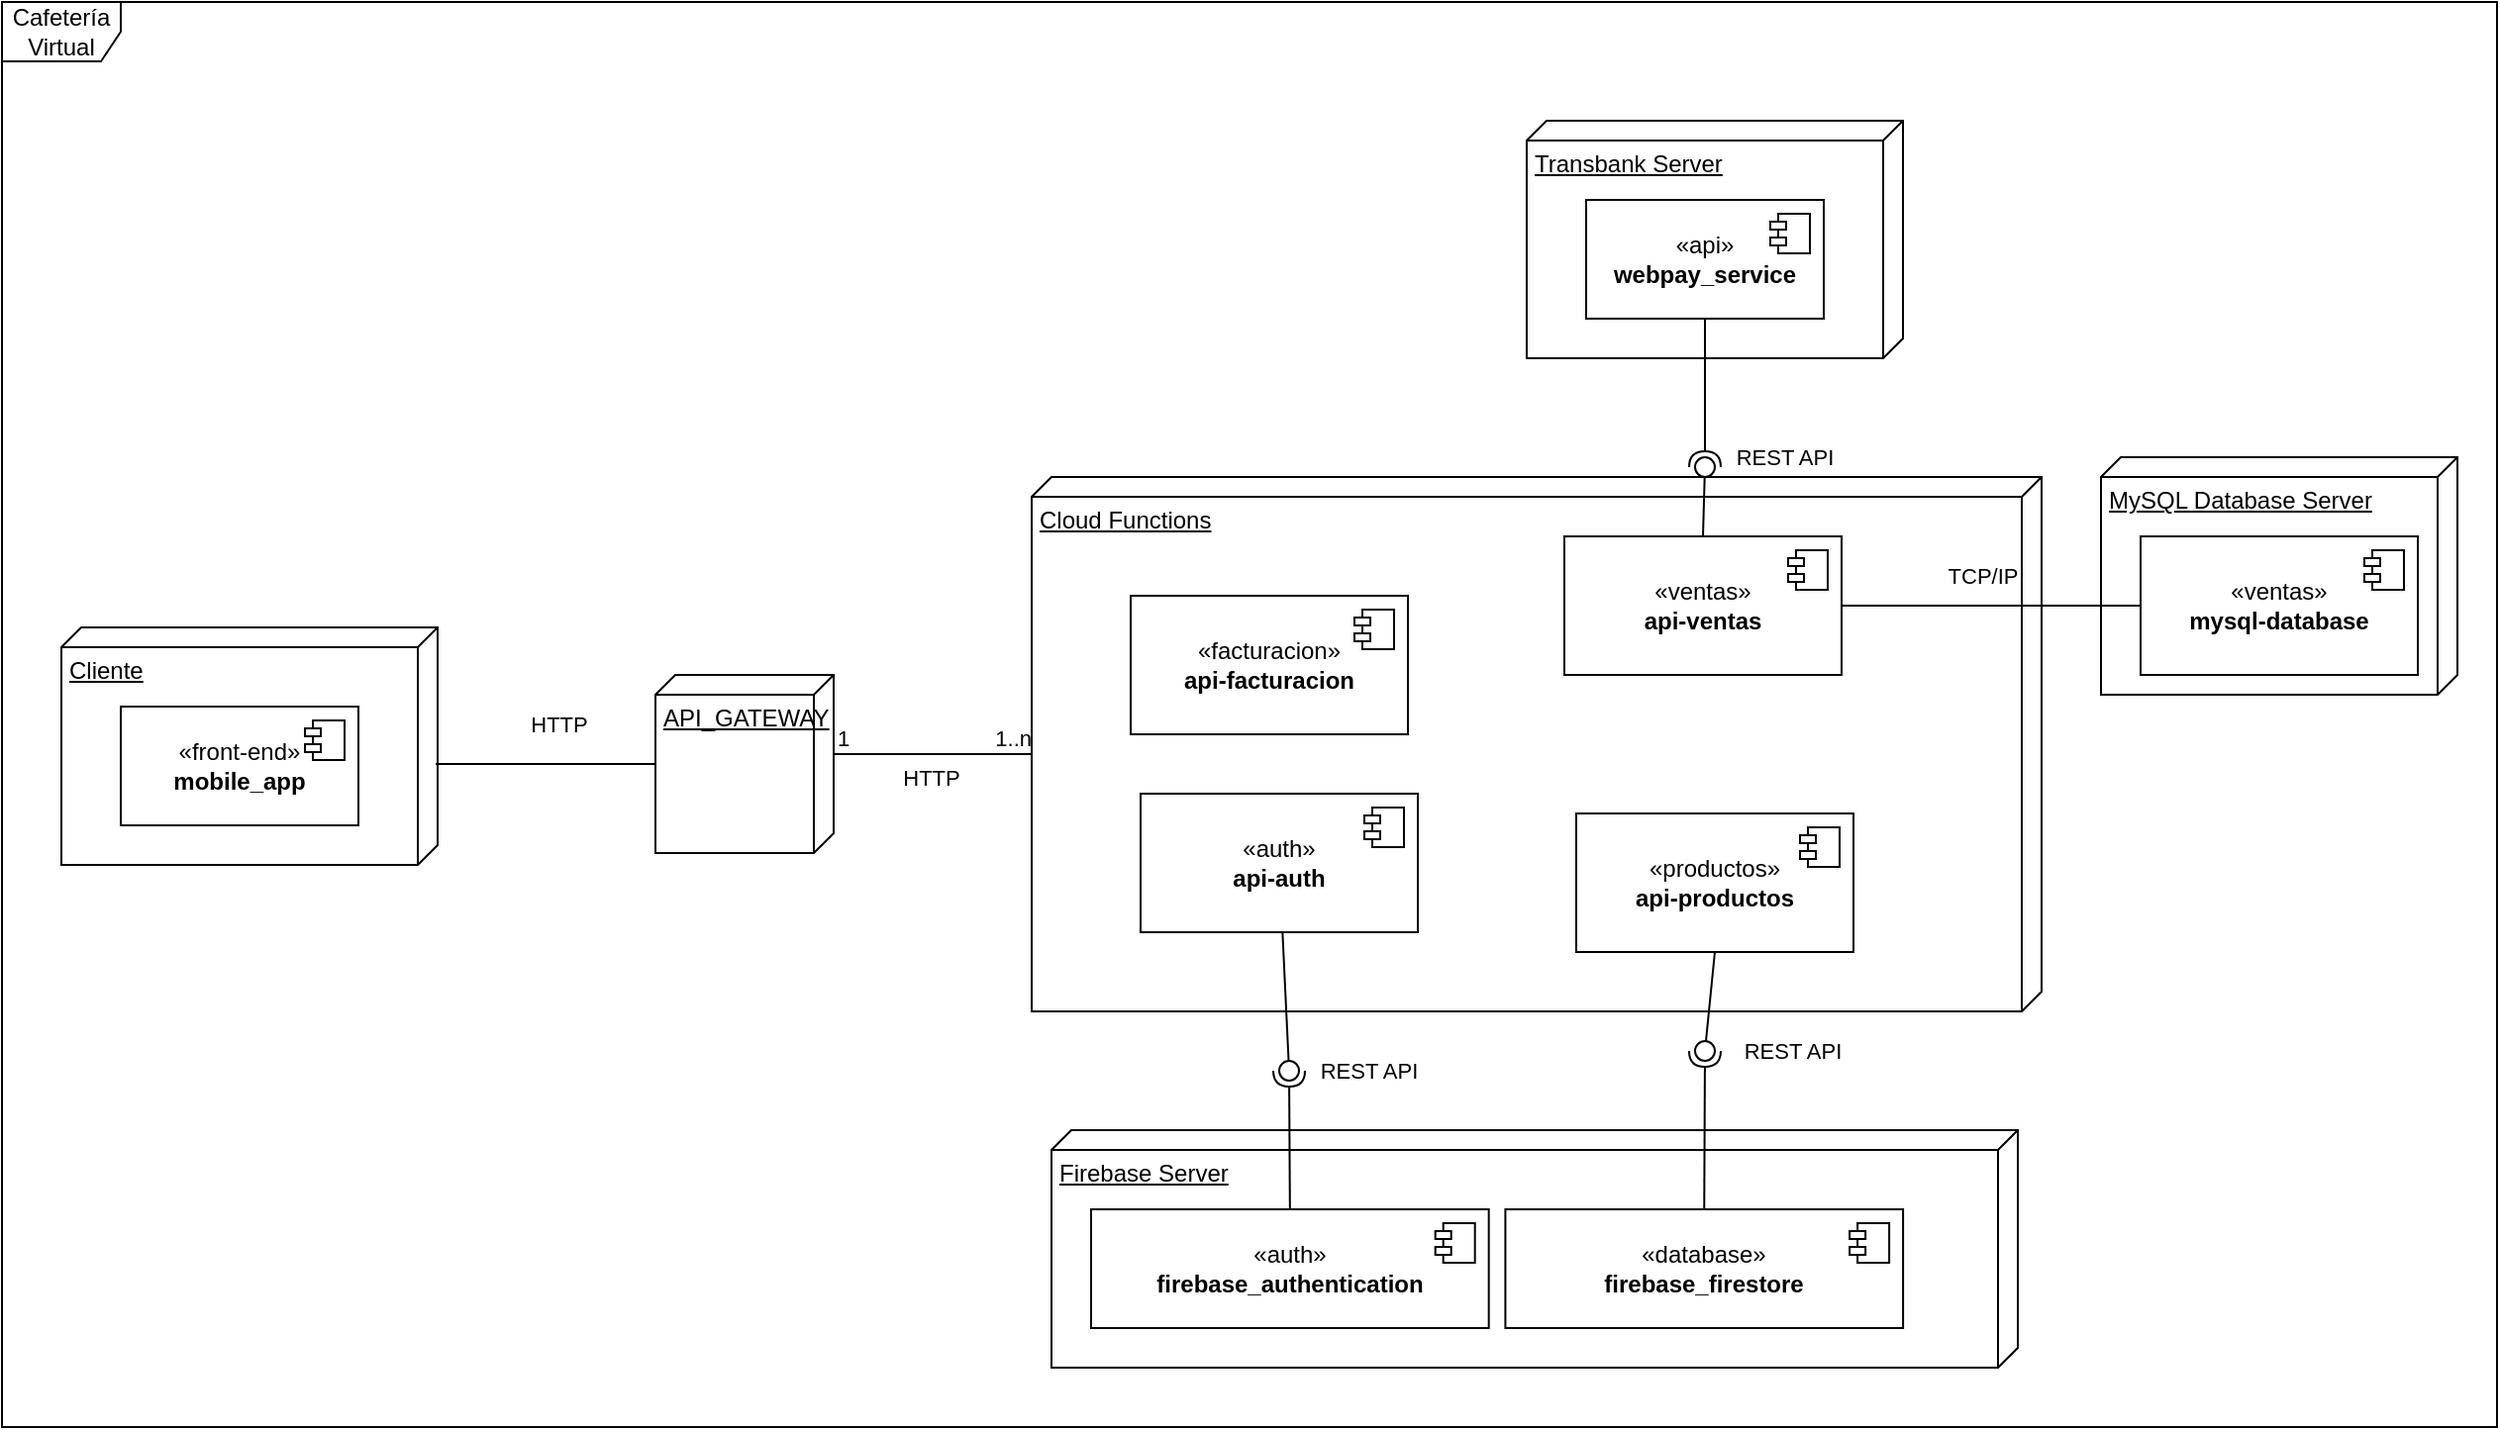 <mxfile>
    <diagram name="Page-1" id="9ZyNLu4KVZeICOAlVCgH">
        <mxGraphModel dx="1130" dy="1851" grid="1" gridSize="10" guides="1" tooltips="1" connect="1" arrows="1" fold="1" page="1" pageScale="1" pageWidth="850" pageHeight="1100" math="0" shadow="0">
            <root>
                <mxCell id="0"/>
                <mxCell id="1" parent="0"/>
                <mxCell id="m1c0zaDM8MKZKs5XDYi0-1" value="Cafetería Virtual" style="shape=umlFrame;whiteSpace=wrap;html=1;pointerEvents=0;" parent="1" vertex="1">
                    <mxGeometry x="70" y="-70" width="1260" height="720" as="geometry"/>
                </mxCell>
                <mxCell id="m1c0zaDM8MKZKs5XDYi0-3" value="API_GATEWAY" style="verticalAlign=top;align=left;spacingTop=8;spacingLeft=2;spacingRight=12;shape=cube;size=10;direction=south;fontStyle=4;html=1;whiteSpace=wrap;" parent="1" vertex="1">
                    <mxGeometry x="400" y="270" width="90" height="90" as="geometry"/>
                </mxCell>
                <mxCell id="m1c0zaDM8MKZKs5XDYi0-8" value="" style="group" parent="1" vertex="1" connectable="0">
                    <mxGeometry x="100" y="246" width="190" height="120" as="geometry"/>
                </mxCell>
                <mxCell id="m1c0zaDM8MKZKs5XDYi0-2" value="Cliente" style="verticalAlign=top;align=left;spacingTop=8;spacingLeft=2;spacingRight=12;shape=cube;size=10;direction=south;fontStyle=4;html=1;whiteSpace=wrap;" parent="m1c0zaDM8MKZKs5XDYi0-8" vertex="1">
                    <mxGeometry width="190" height="120" as="geometry"/>
                </mxCell>
                <mxCell id="m1c0zaDM8MKZKs5XDYi0-6" value="«front-end»&lt;br&gt;&lt;b&gt;mobile_app&lt;/b&gt;" style="html=1;dropTarget=0;whiteSpace=wrap;" parent="m1c0zaDM8MKZKs5XDYi0-8" vertex="1">
                    <mxGeometry x="30" y="40" width="120" height="60" as="geometry"/>
                </mxCell>
                <mxCell id="m1c0zaDM8MKZKs5XDYi0-7" value="" style="shape=module;jettyWidth=8;jettyHeight=4;" parent="m1c0zaDM8MKZKs5XDYi0-6" vertex="1">
                    <mxGeometry x="1" width="20" height="20" relative="1" as="geometry">
                        <mxPoint x="-27" y="7" as="offset"/>
                    </mxGeometry>
                </mxCell>
                <mxCell id="m1c0zaDM8MKZKs5XDYi0-9" value="" style="rounded=0;orthogonalLoop=1;jettySize=auto;html=1;endArrow=none;endFill=0;exitX=0.575;exitY=0.005;exitDx=0;exitDy=0;exitPerimeter=0;" parent="1" source="m1c0zaDM8MKZKs5XDYi0-2" edge="1" target="m1c0zaDM8MKZKs5XDYi0-3">
                    <mxGeometry relative="1" as="geometry">
                        <mxPoint x="300" y="270" as="sourcePoint"/>
                        <mxPoint x="400" y="280" as="targetPoint"/>
                    </mxGeometry>
                </mxCell>
                <mxCell id="m1c0zaDM8MKZKs5XDYi0-10" value="&lt;div&gt;HTTP&lt;/div&gt;" style="edgeLabel;html=1;align=center;verticalAlign=middle;resizable=0;points=[];" parent="m1c0zaDM8MKZKs5XDYi0-9" vertex="1" connectable="0">
                    <mxGeometry x="0.398" y="1" relative="1" as="geometry">
                        <mxPoint x="-16" y="-19" as="offset"/>
                    </mxGeometry>
                </mxCell>
                <mxCell id="m1c0zaDM8MKZKs5XDYi0-24" value="" style="endArrow=none;html=1;rounded=0;exitX=0;exitY=0;exitDx=40;exitDy=0;exitPerimeter=0;entryX=0;entryY=0;entryDx=140;entryDy=510;entryPerimeter=0;" parent="1" source="m1c0zaDM8MKZKs5XDYi0-3" edge="1" target="6">
                    <mxGeometry relative="1" as="geometry">
                        <mxPoint x="460" y="310" as="sourcePoint"/>
                        <mxPoint x="600" y="280" as="targetPoint"/>
                    </mxGeometry>
                </mxCell>
                <mxCell id="m1c0zaDM8MKZKs5XDYi0-25" value="&lt;div&gt;1&lt;/div&gt;" style="edgeLabel;resizable=0;html=1;align=left;verticalAlign=bottom;" parent="m1c0zaDM8MKZKs5XDYi0-24" connectable="0" vertex="1">
                    <mxGeometry x="-1" relative="1" as="geometry"/>
                </mxCell>
                <mxCell id="m1c0zaDM8MKZKs5XDYi0-26" value="&lt;div&gt;1..n&lt;/div&gt;" style="edgeLabel;resizable=0;html=1;align=right;verticalAlign=bottom;" parent="m1c0zaDM8MKZKs5XDYi0-24" connectable="0" vertex="1">
                    <mxGeometry x="1" relative="1" as="geometry"/>
                </mxCell>
                <mxCell id="m1c0zaDM8MKZKs5XDYi0-28" value="&lt;div&gt;HTTP&lt;/div&gt;" style="edgeLabel;html=1;align=center;verticalAlign=middle;resizable=0;points=[];" parent="m1c0zaDM8MKZKs5XDYi0-24" vertex="1" connectable="0">
                    <mxGeometry x="-0.203" relative="1" as="geometry">
                        <mxPoint x="9" y="12" as="offset"/>
                    </mxGeometry>
                </mxCell>
                <mxCell id="m1c0zaDM8MKZKs5XDYi0-32" value="" style="group" parent="1" vertex="1" connectable="0">
                    <mxGeometry x="840" y="-10" width="190" height="120" as="geometry"/>
                </mxCell>
                <mxCell id="m1c0zaDM8MKZKs5XDYi0-33" value="Transbank Server" style="verticalAlign=top;align=left;spacingTop=8;spacingLeft=2;spacingRight=12;shape=cube;size=10;direction=south;fontStyle=4;html=1;whiteSpace=wrap;" parent="m1c0zaDM8MKZKs5XDYi0-32" vertex="1">
                    <mxGeometry width="190" height="120" as="geometry"/>
                </mxCell>
                <mxCell id="m1c0zaDM8MKZKs5XDYi0-34" value="&lt;div&gt;«api»&lt;/div&gt;&lt;div&gt;&lt;b&gt;webpay_service&lt;/b&gt;&lt;/div&gt;" style="html=1;dropTarget=0;whiteSpace=wrap;" parent="m1c0zaDM8MKZKs5XDYi0-32" vertex="1">
                    <mxGeometry x="30" y="40" width="120" height="60" as="geometry"/>
                </mxCell>
                <mxCell id="m1c0zaDM8MKZKs5XDYi0-35" value="" style="shape=module;jettyWidth=8;jettyHeight=4;" parent="m1c0zaDM8MKZKs5XDYi0-34" vertex="1">
                    <mxGeometry x="1" width="20" height="20" relative="1" as="geometry">
                        <mxPoint x="-27" y="7" as="offset"/>
                    </mxGeometry>
                </mxCell>
                <mxCell id="m1c0zaDM8MKZKs5XDYi0-43" value="" style="group" parent="1" vertex="1" connectable="0">
                    <mxGeometry x="785" y="160" width="10" height="10" as="geometry"/>
                </mxCell>
                <mxCell id="m1c0zaDM8MKZKs5XDYi0-41" value="" style="ellipse;whiteSpace=wrap;html=1;align=center;aspect=fixed;fillColor=none;strokeColor=none;resizable=0;perimeter=centerPerimeter;rotatable=0;allowArrows=0;points=[];outlineConnect=1;" parent="m1c0zaDM8MKZKs5XDYi0-43" vertex="1">
                    <mxGeometry width="10" height="10" as="geometry"/>
                </mxCell>
                <mxCell id="m1c0zaDM8MKZKs5XDYi0-39" value="" style="rounded=0;orthogonalLoop=1;jettySize=auto;html=1;endArrow=halfCircle;endFill=0;endSize=6;strokeWidth=1;sketch=0;exitX=0.5;exitY=1;exitDx=0;exitDy=0;" parent="1" source="m1c0zaDM8MKZKs5XDYi0-34" edge="1">
                    <mxGeometry relative="1" as="geometry">
                        <mxPoint x="165" y="5" as="sourcePoint"/>
                        <mxPoint x="930" y="165" as="targetPoint"/>
                    </mxGeometry>
                </mxCell>
                <mxCell id="m1c0zaDM8MKZKs5XDYi0-42" value="&lt;div&gt;REST API&lt;/div&gt;" style="edgeLabel;html=1;align=center;verticalAlign=middle;resizable=0;points=[];" parent="m1c0zaDM8MKZKs5XDYi0-39" vertex="1" connectable="0">
                    <mxGeometry x="0.68" y="-2" relative="1" as="geometry">
                        <mxPoint x="42" y="7" as="offset"/>
                    </mxGeometry>
                </mxCell>
                <mxCell id="6" value="Cloud Functions" style="verticalAlign=top;align=left;spacingTop=8;spacingLeft=2;spacingRight=12;shape=cube;size=10;direction=south;fontStyle=4;html=1;whiteSpace=wrap;" parent="1" vertex="1">
                    <mxGeometry x="590" y="170" width="510" height="270" as="geometry"/>
                </mxCell>
                <mxCell id="m1c0zaDM8MKZKs5XDYi0-57" value="&lt;div&gt;«auth»&lt;/div&gt;&lt;div&gt;&lt;b&gt;api-auth&lt;/b&gt;&lt;/div&gt;" style="html=1;dropTarget=0;whiteSpace=wrap;" parent="1" vertex="1">
                    <mxGeometry x="645" y="330" width="140" height="70" as="geometry"/>
                </mxCell>
                <mxCell id="m1c0zaDM8MKZKs5XDYi0-58" value="" style="shape=module;jettyWidth=8;jettyHeight=4;" parent="m1c0zaDM8MKZKs5XDYi0-57" vertex="1">
                    <mxGeometry x="1" width="20" height="20" relative="1" as="geometry">
                        <mxPoint x="-27" y="7" as="offset"/>
                    </mxGeometry>
                </mxCell>
                <mxCell id="m1c0zaDM8MKZKs5XDYi0-67" value="" style="group" parent="1" vertex="1" connectable="0">
                    <mxGeometry x="770" y="500" width="318" height="120" as="geometry"/>
                </mxCell>
                <mxCell id="m1c0zaDM8MKZKs5XDYi0-68" value="Firebase Server" style="verticalAlign=top;align=left;spacingTop=8;spacingLeft=2;spacingRight=12;shape=cube;size=10;direction=south;fontStyle=4;html=1;whiteSpace=wrap;" parent="m1c0zaDM8MKZKs5XDYi0-67" vertex="1">
                    <mxGeometry x="-170" width="488" height="120" as="geometry"/>
                </mxCell>
                <mxCell id="m1c0zaDM8MKZKs5XDYi0-69" value="&lt;div&gt;«database»&lt;/div&gt;&lt;div&gt;&lt;b&gt;firebase_firestore&lt;/b&gt;&lt;br&gt;&lt;/div&gt;" style="html=1;dropTarget=0;whiteSpace=wrap;" parent="m1c0zaDM8MKZKs5XDYi0-67" vertex="1">
                    <mxGeometry x="59.211" y="40" width="200.842" height="60" as="geometry"/>
                </mxCell>
                <mxCell id="m1c0zaDM8MKZKs5XDYi0-70" value="" style="shape=module;jettyWidth=8;jettyHeight=4;" parent="m1c0zaDM8MKZKs5XDYi0-69" vertex="1">
                    <mxGeometry x="1" width="20" height="20" relative="1" as="geometry">
                        <mxPoint x="-27" y="7" as="offset"/>
                    </mxGeometry>
                </mxCell>
                <mxCell id="m1c0zaDM8MKZKs5XDYi0-71" value="&lt;div&gt;«auth»&lt;/div&gt;&lt;div&gt;&lt;b&gt;firebase_authentication&lt;/b&gt;&lt;br&gt;&lt;/div&gt;" style="html=1;dropTarget=0;whiteSpace=wrap;" parent="m1c0zaDM8MKZKs5XDYi0-67" vertex="1">
                    <mxGeometry x="-149.999" y="40" width="200.842" height="60" as="geometry"/>
                </mxCell>
                <mxCell id="m1c0zaDM8MKZKs5XDYi0-72" value="" style="shape=module;jettyWidth=8;jettyHeight=4;" parent="m1c0zaDM8MKZKs5XDYi0-71" vertex="1">
                    <mxGeometry x="1" width="20" height="20" relative="1" as="geometry">
                        <mxPoint x="-27" y="7" as="offset"/>
                    </mxGeometry>
                </mxCell>
                <mxCell id="m1c0zaDM8MKZKs5XDYi0-64" value="" style="rounded=0;orthogonalLoop=1;jettySize=auto;html=1;endArrow=halfCircle;endFill=0;endSize=6;strokeWidth=1;sketch=0;exitX=0.5;exitY=0;exitDx=0;exitDy=0;" parent="1" source="m1c0zaDM8MKZKs5XDYi0-69" edge="1">
                    <mxGeometry relative="1" as="geometry">
                        <mxPoint x="929.5" y="440" as="sourcePoint"/>
                        <mxPoint x="930" y="460" as="targetPoint"/>
                    </mxGeometry>
                </mxCell>
                <mxCell id="m1c0zaDM8MKZKs5XDYi0-65" value="&lt;div&gt;REST API&lt;/div&gt;" style="edgeLabel;html=1;align=center;verticalAlign=middle;resizable=0;points=[];" parent="m1c0zaDM8MKZKs5XDYi0-64" vertex="1" connectable="0">
                    <mxGeometry x="0.68" y="-2" relative="1" as="geometry">
                        <mxPoint x="42" y="-13" as="offset"/>
                    </mxGeometry>
                </mxCell>
                <mxCell id="m1c0zaDM8MKZKs5XDYi0-66" value="" style="rounded=0;orthogonalLoop=1;jettySize=auto;html=1;endArrow=oval;endFill=0;sketch=0;sourcePerimeterSpacing=0;targetPerimeterSpacing=0;endSize=10;exitX=0.5;exitY=1;exitDx=0;exitDy=0;" parent="1" source="17" edge="1">
                    <mxGeometry relative="1" as="geometry">
                        <mxPoint x="2070" y="830" as="sourcePoint"/>
                        <mxPoint x="930" y="460" as="targetPoint"/>
                    </mxGeometry>
                </mxCell>
                <mxCell id="m1c0zaDM8MKZKs5XDYi0-49" value="" style="rounded=0;orthogonalLoop=1;jettySize=auto;html=1;endArrow=halfCircle;endFill=0;endSize=6;strokeWidth=1;sketch=0;exitX=0.5;exitY=0;exitDx=0;exitDy=0;" parent="1" source="m1c0zaDM8MKZKs5XDYi0-71" edge="1">
                    <mxGeometry relative="1" as="geometry">
                        <mxPoint x="720" y="410" as="sourcePoint"/>
                        <mxPoint x="720" y="470" as="targetPoint"/>
                    </mxGeometry>
                </mxCell>
                <mxCell id="m1c0zaDM8MKZKs5XDYi0-50" value="&lt;div&gt;REST API&lt;/div&gt;" style="edgeLabel;html=1;align=center;verticalAlign=middle;resizable=0;points=[];" parent="m1c0zaDM8MKZKs5XDYi0-49" vertex="1" connectable="0">
                    <mxGeometry x="0.68" y="-2" relative="1" as="geometry">
                        <mxPoint x="38" y="-11" as="offset"/>
                    </mxGeometry>
                </mxCell>
                <mxCell id="m1c0zaDM8MKZKs5XDYi0-51" value="" style="rounded=0;orthogonalLoop=1;jettySize=auto;html=1;endArrow=oval;endFill=0;sketch=0;sourcePerimeterSpacing=0;targetPerimeterSpacing=0;endSize=10;" parent="1" source="m1c0zaDM8MKZKs5XDYi0-57" edge="1">
                    <mxGeometry relative="1" as="geometry">
                        <mxPoint x="720" y="550" as="sourcePoint"/>
                        <mxPoint x="720" y="470" as="targetPoint"/>
                    </mxGeometry>
                </mxCell>
                <mxCell id="m1c0zaDM8MKZKs5XDYi0-29" value="&lt;div&gt;«ventas»&lt;/div&gt;&lt;div&gt;&lt;b&gt;api-ventas&lt;/b&gt;&lt;/div&gt;" style="html=1;dropTarget=0;whiteSpace=wrap;" parent="1" vertex="1">
                    <mxGeometry x="859" y="200" width="140" height="70" as="geometry"/>
                </mxCell>
                <mxCell id="m1c0zaDM8MKZKs5XDYi0-30" value="" style="shape=module;jettyWidth=8;jettyHeight=4;" parent="m1c0zaDM8MKZKs5XDYi0-29" vertex="1">
                    <mxGeometry x="1" width="20" height="20" relative="1" as="geometry">
                        <mxPoint x="-27" y="7" as="offset"/>
                    </mxGeometry>
                </mxCell>
                <mxCell id="m1c0zaDM8MKZKs5XDYi0-40" value="" style="rounded=0;orthogonalLoop=1;jettySize=auto;html=1;endArrow=oval;endFill=0;sketch=0;sourcePerimeterSpacing=0;targetPerimeterSpacing=0;endSize=10;exitX=0.5;exitY=0;exitDx=0;exitDy=0;" parent="1" source="m1c0zaDM8MKZKs5XDYi0-29" edge="1">
                    <mxGeometry relative="1" as="geometry">
                        <mxPoint x="125" y="5" as="sourcePoint"/>
                        <mxPoint x="930" y="165" as="targetPoint"/>
                    </mxGeometry>
                </mxCell>
                <mxCell id="11" value="MySQL Database Server" style="verticalAlign=top;align=left;spacingTop=8;spacingLeft=2;spacingRight=12;shape=cube;size=10;direction=south;fontStyle=4;html=1;whiteSpace=wrap;" parent="1" vertex="1">
                    <mxGeometry x="1130" y="160" width="180" height="120" as="geometry"/>
                </mxCell>
                <mxCell id="12" value="&lt;div&gt;«ventas»&lt;/div&gt;&lt;div&gt;&lt;b&gt;mysql-database&lt;/b&gt;&lt;/div&gt;" style="html=1;dropTarget=0;whiteSpace=wrap;" parent="1" vertex="1">
                    <mxGeometry x="1150" y="200" width="140" height="70" as="geometry"/>
                </mxCell>
                <mxCell id="13" value="" style="shape=module;jettyWidth=8;jettyHeight=4;" parent="12" vertex="1">
                    <mxGeometry x="1" width="20" height="20" relative="1" as="geometry">
                        <mxPoint x="-27" y="7" as="offset"/>
                    </mxGeometry>
                </mxCell>
                <mxCell id="14" style="edgeStyle=none;html=1;entryX=0;entryY=0.5;entryDx=0;entryDy=0;endArrow=none;endFill=0;exitX=1;exitY=0.5;exitDx=0;exitDy=0;" parent="1" source="m1c0zaDM8MKZKs5XDYi0-29" target="12" edge="1">
                    <mxGeometry relative="1" as="geometry"/>
                </mxCell>
                <mxCell id="19" value="TCP/IP" style="edgeLabel;html=1;align=center;verticalAlign=middle;resizable=0;points=[];" vertex="1" connectable="0" parent="14">
                    <mxGeometry x="0.126" relative="1" as="geometry">
                        <mxPoint x="-14" y="-15" as="offset"/>
                    </mxGeometry>
                </mxCell>
                <mxCell id="15" value="&lt;div&gt;«facturacion»&lt;/div&gt;&lt;div&gt;&lt;b&gt;api-facturacion&lt;/b&gt;&lt;/div&gt;" style="html=1;dropTarget=0;whiteSpace=wrap;" parent="1" vertex="1">
                    <mxGeometry x="640" y="230" width="140" height="70" as="geometry"/>
                </mxCell>
                <mxCell id="16" value="" style="shape=module;jettyWidth=8;jettyHeight=4;" parent="15" vertex="1">
                    <mxGeometry x="1" width="20" height="20" relative="1" as="geometry">
                        <mxPoint x="-27" y="7" as="offset"/>
                    </mxGeometry>
                </mxCell>
                <mxCell id="17" value="&lt;div&gt;«productos»&lt;/div&gt;&lt;div&gt;&lt;b&gt;api-productos&lt;/b&gt;&lt;/div&gt;" style="html=1;dropTarget=0;whiteSpace=wrap;" parent="1" vertex="1">
                    <mxGeometry x="865" y="340" width="140" height="70" as="geometry"/>
                </mxCell>
                <mxCell id="18" value="" style="shape=module;jettyWidth=8;jettyHeight=4;" parent="17" vertex="1">
                    <mxGeometry x="1" width="20" height="20" relative="1" as="geometry">
                        <mxPoint x="-27" y="7" as="offset"/>
                    </mxGeometry>
                </mxCell>
            </root>
        </mxGraphModel>
    </diagram>
</mxfile>